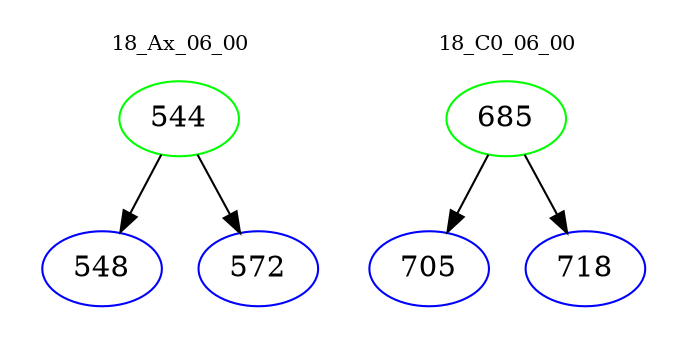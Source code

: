 digraph{
subgraph cluster_0 {
color = white
label = "18_Ax_06_00";
fontsize=10;
T0_544 [label="544", color="green"]
T0_544 -> T0_548 [color="black"]
T0_548 [label="548", color="blue"]
T0_544 -> T0_572 [color="black"]
T0_572 [label="572", color="blue"]
}
subgraph cluster_1 {
color = white
label = "18_C0_06_00";
fontsize=10;
T1_685 [label="685", color="green"]
T1_685 -> T1_705 [color="black"]
T1_705 [label="705", color="blue"]
T1_685 -> T1_718 [color="black"]
T1_718 [label="718", color="blue"]
}
}
